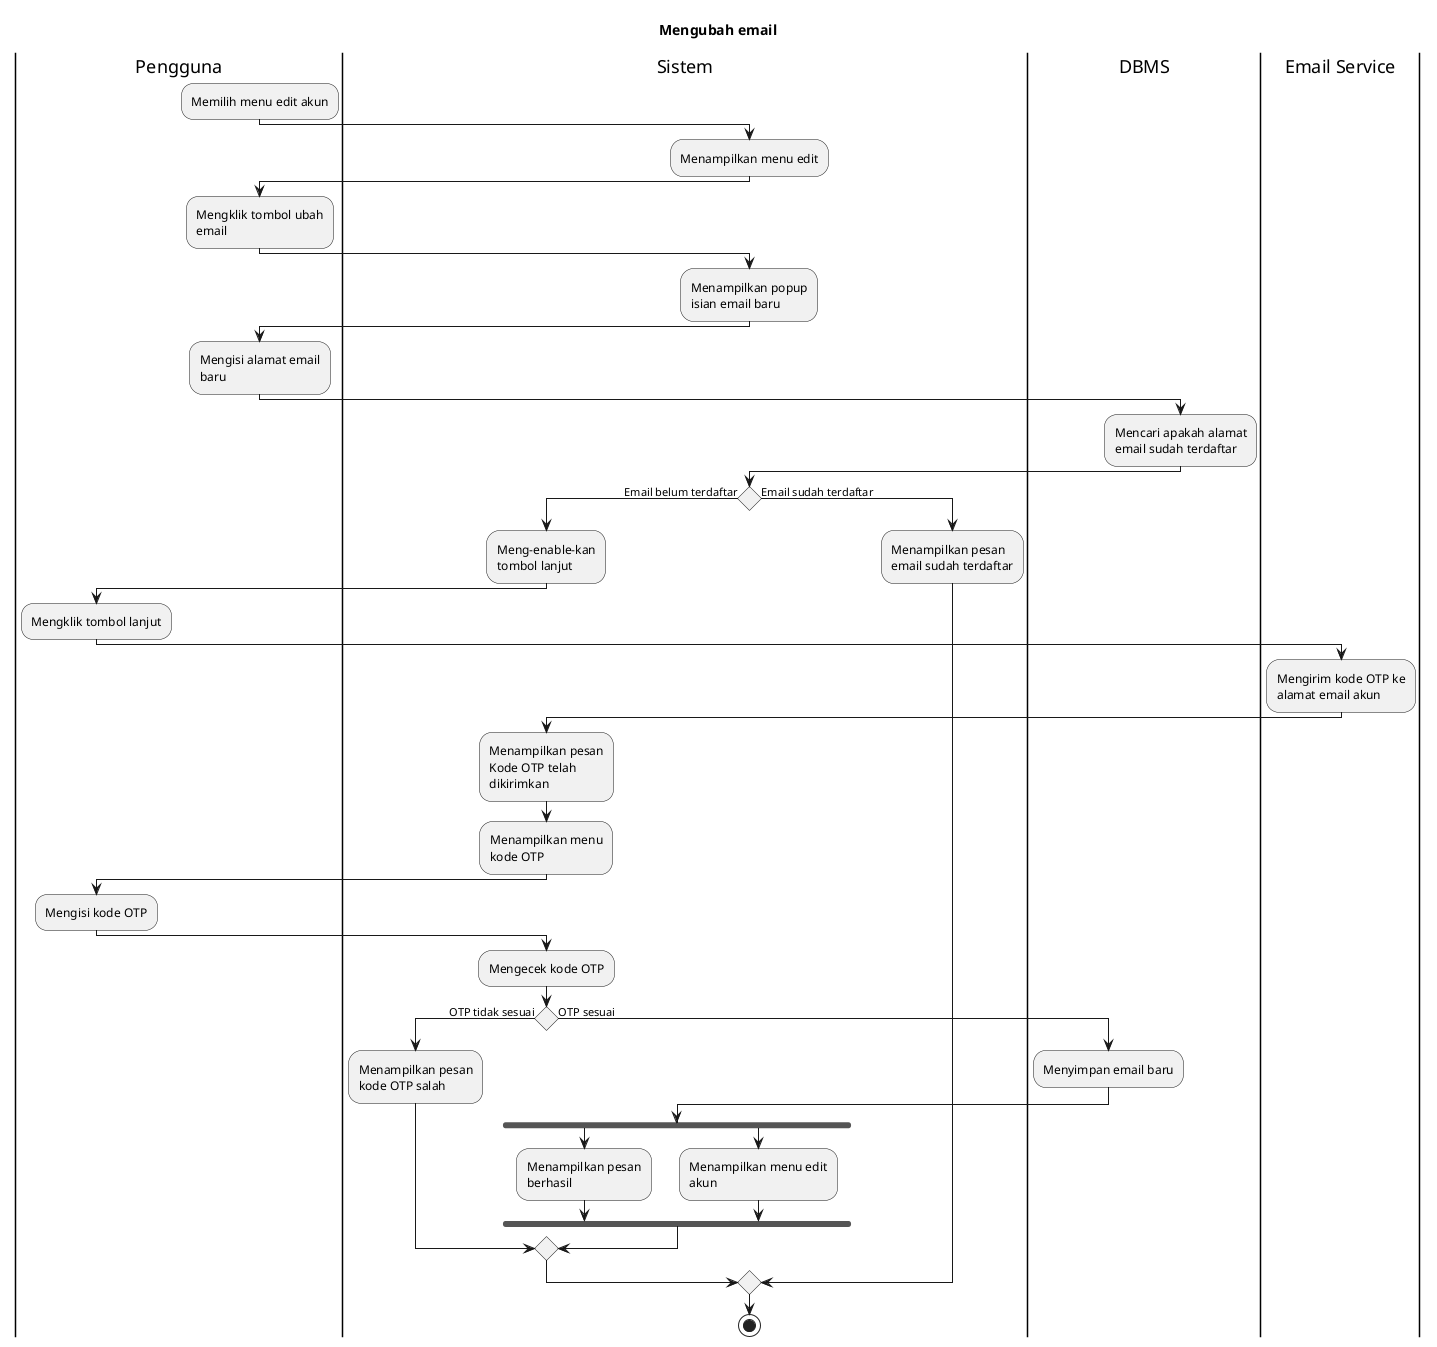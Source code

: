 @startuml UC-MGACCOUNT-002 - Mengubah email
skinparam wrapWidth 140

title Mengubah email
|Pengguna|
:Memilih menu edit akun;

|Sistem|
:Menampilkan menu edit;

|Pengguna|
:Mengklik tombol ubah email;

|Sistem|
:Menampilkan popup isian email baru;

|Pengguna|
:Mengisi alamat email baru;

|DBMS|
:Mencari apakah alamat email sudah terdaftar;

|Sistem|
if () then (Email belum terdaftar)
  :Meng-enable-kan tombol lanjut;

  |Pengguna|
  :Mengklik tombol lanjut;

  |Email Service|
  :Mengirim kode OTP ke alamat email akun;

  |Sistem|
  :Menampilkan pesan Kode OTP telah dikirimkan;
  :Menampilkan menu kode OTP;

  |Pengguna|
  :Mengisi kode OTP;
  
  |Sistem|
  :Mengecek kode OTP;

  if () then (OTP tidak sesuai)
    :Menampilkan pesan kode OTP salah;
  else (OTP sesuai)
    |DBMS|
    :Menyimpan email baru;

    |Sistem|
    fork
      :Menampilkan pesan berhasil;
    fork again
      :Menampilkan menu edit akun;
    endfork
  endif
else (Email sudah terdaftar)
  :Menampilkan pesan email sudah terdaftar;
endif

stop

@enduml